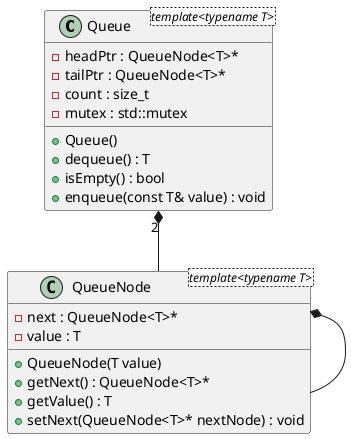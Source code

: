 @startuml





/' Objects '/

class Queue <template<typename T>> {
	+Queue()
	-headPtr : QueueNode<T>*
	-tailPtr : QueueNode<T>*
	+dequeue() : T
	+isEmpty() : bool
	-count : size_t
	-mutex : std::mutex
	+enqueue(const T& value) : void
}


class QueueNode <template<typename T>> {
	+QueueNode(T value)
	+getNext() : QueueNode<T>*
	-next : QueueNode<T>*
	+getValue() : T
	-value : T
	+setNext(QueueNode<T>* nextNode) : void
}





/' Inheritance relationships '/




/' Aggregation relationships '/

.Queue "2" *-- .QueueNode


.QueueNode *-- .QueueNode






/' Nested objects '/



@enduml

